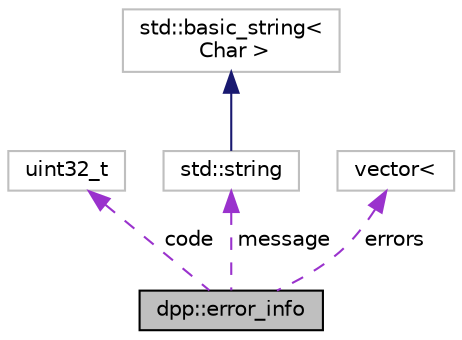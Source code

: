 digraph "dpp::error_info"
{
 // INTERACTIVE_SVG=YES
 // LATEX_PDF_SIZE
  bgcolor="transparent";
  edge [fontname="Helvetica",fontsize="10",labelfontname="Helvetica",labelfontsize="10"];
  node [fontname="Helvetica",fontsize="10",shape=record];
  Node1 [label="dpp::error_info",height=0.2,width=0.4,color="black", fillcolor="grey75", style="filled", fontcolor="black",tooltip="The full details of an error from a REST response."];
  Node2 -> Node1 [dir="back",color="darkorchid3",fontsize="10",style="dashed",label=" code" ,fontname="Helvetica"];
  Node2 [label="uint32_t",height=0.2,width=0.4,color="grey75",tooltip=" "];
  Node3 -> Node1 [dir="back",color="darkorchid3",fontsize="10",style="dashed",label=" message" ,fontname="Helvetica"];
  Node3 [label="std::string",height=0.2,width=0.4,color="grey75",tooltip=" "];
  Node4 -> Node3 [dir="back",color="midnightblue",fontsize="10",style="solid",fontname="Helvetica"];
  Node4 [label="std::basic_string\<\l Char \>",height=0.2,width=0.4,color="grey75",tooltip=" "];
  Node5 -> Node1 [dir="back",color="darkorchid3",fontsize="10",style="dashed",label=" errors" ,fontname="Helvetica"];
  Node5 [label="vector\<",height=0.2,width=0.4,color="grey75",tooltip=" "];
}
